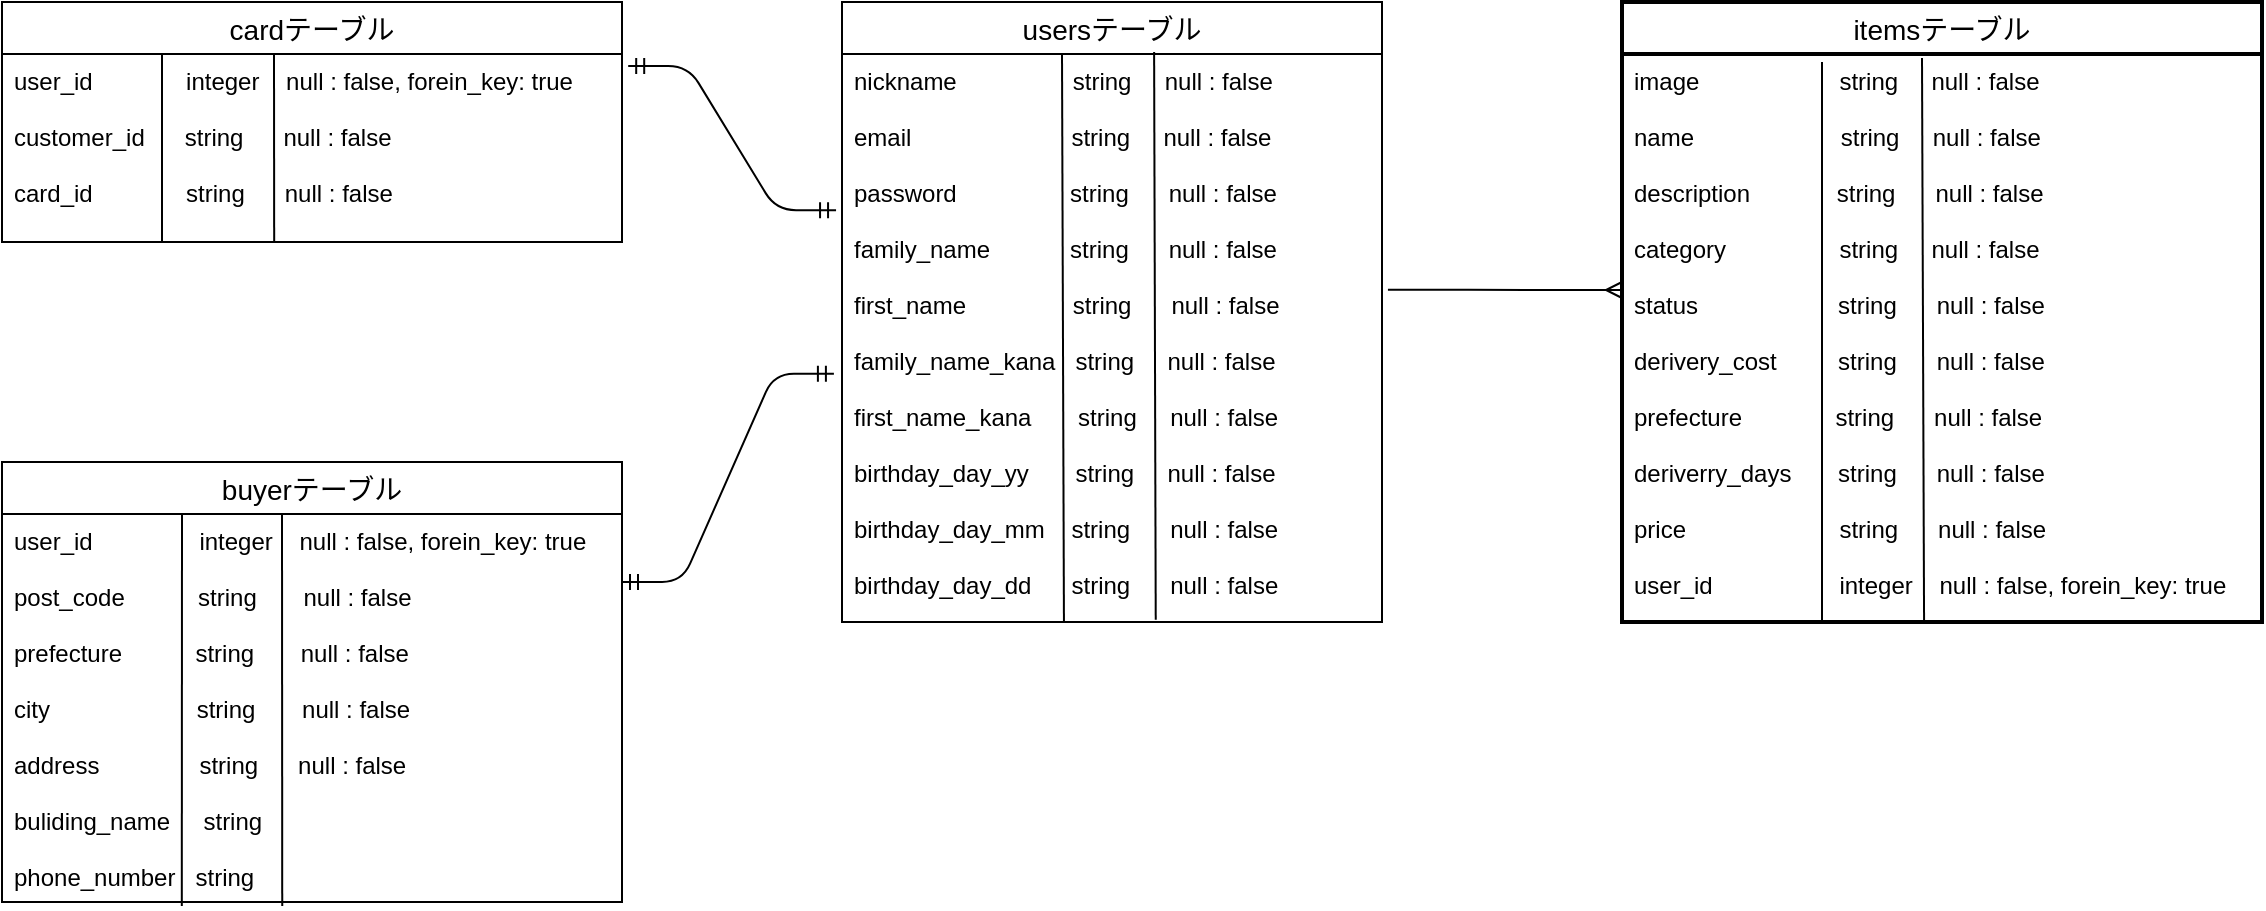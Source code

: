 <mxfile version="14.2.4" type="embed">
    <diagram id="WGAppKsVnmHuwUmyr0Xn" name="ページ1">
        <mxGraphModel dx="266" dy="680" grid="1" gridSize="10" guides="1" tooltips="1" connect="1" arrows="1" fold="1" page="1" pageScale="1" pageWidth="850" pageHeight="1100" math="0" shadow="0">
            <root>
                <mxCell id="0"/>
                <mxCell id="1" parent="0"/>
                <mxCell id="2" value="usersテーブル" style="swimlane;fontStyle=0;childLayout=stackLayout;horizontal=1;startSize=26;horizontalStack=0;resizeParent=1;resizeParentMax=0;resizeLast=0;collapsible=1;marginBottom=0;align=center;fontSize=14;" parent="1" vertex="1">
                    <mxGeometry x="490" y="160" width="270" height="310" as="geometry"/>
                </mxCell>
                <mxCell id="13" value="" style="endArrow=none;html=1;rounded=0;exitX=0.578;exitY=-0.033;exitDx=0;exitDy=0;exitPerimeter=0;entryX=0.581;entryY=0.996;entryDx=0;entryDy=0;entryPerimeter=0;" parent="2" target="5" edge="1">
                    <mxGeometry relative="1" as="geometry">
                        <mxPoint x="156.06" y="25.01" as="sourcePoint"/>
                        <mxPoint x="320" y="26" as="targetPoint"/>
                    </mxGeometry>
                </mxCell>
                <mxCell id="11" value="" style="endArrow=none;html=1;rounded=0;entryX=0.411;entryY=1;entryDx=0;entryDy=0;entryPerimeter=0;" parent="2" target="5" edge="1">
                    <mxGeometry relative="1" as="geometry">
                        <mxPoint x="110" y="26" as="sourcePoint"/>
                        <mxPoint x="110" y="100" as="targetPoint"/>
                    </mxGeometry>
                </mxCell>
                <mxCell id="5" value="nickname  　　　　 string     null : false&#10;&#10;email                        string     null : false&#10;&#10;password                 string      null : false&#10;&#10;family_name            string      null : false&#10;&#10;first_name                string      null : false&#10;&#10;family_name_kana   string     null : false&#10;&#10;first_name_kana       string     null : false&#10;&#10;birthday_day_yy       string     null : false&#10;&#10;birthday_day_mm    string      null : false&#10;&#10;birthday_day_dd      string      null : false&#10;" style="text;strokeColor=none;fillColor=none;spacingLeft=4;spacingRight=4;overflow=hidden;rotatable=0;points=[[0,0.5],[1,0.5]];portConstraint=eastwest;fontSize=12;" parent="2" vertex="1">
                    <mxGeometry y="26" width="270" height="284" as="geometry"/>
                </mxCell>
                <mxCell id="14" value="itemsテーブル" style="swimlane;fontStyle=0;childLayout=stackLayout;horizontal=1;startSize=26;horizontalStack=0;resizeParent=1;resizeParentMax=0;resizeLast=0;collapsible=1;marginBottom=0;align=center;fontSize=14;strokeWidth=2;" parent="1" vertex="1">
                    <mxGeometry x="880" y="160" width="320" height="310" as="geometry"/>
                </mxCell>
                <mxCell id="20" value="" style="endArrow=none;html=1;rounded=0;entryX=0.472;entryY=1.003;entryDx=0;entryDy=0;entryPerimeter=0;" edge="1" parent="14" target="17">
                    <mxGeometry relative="1" as="geometry">
                        <mxPoint x="150" y="28" as="sourcePoint"/>
                        <mxPoint x="150" y="290" as="targetPoint"/>
                    </mxGeometry>
                </mxCell>
                <mxCell id="17" value="image                     string     null : false&#10;&#10;name                      string     null : false &#10;&#10;description             string      null : false &#10;&#10;category                 string     null : false &#10;&#10;status                     string      null : false&#10;&#10;derivery_cost　　  string      null : false &#10;&#10;prefecture              string      null : false&#10;&#10;deriverry_days       string      null : false&#10;&#10;price                       string      null : false&#10;&#10;user_id                   integer    null : false, forein_key: true&#10;" style="text;strokeColor=none;fillColor=none;spacingLeft=4;spacingRight=4;overflow=hidden;rotatable=0;points=[[0,0.5],[1,0.5]];portConstraint=eastwest;fontSize=12;" parent="14" vertex="1">
                    <mxGeometry y="26" width="320" height="284" as="geometry"/>
                </mxCell>
                <mxCell id="21" value="cardテーブル" style="swimlane;fontStyle=0;childLayout=stackLayout;horizontal=1;startSize=26;horizontalStack=0;resizeParent=1;resizeParentMax=0;resizeLast=0;collapsible=1;marginBottom=0;align=center;fontSize=14;" vertex="1" parent="1">
                    <mxGeometry x="70" y="160" width="310" height="120" as="geometry"/>
                </mxCell>
                <mxCell id="26" value="" style="endArrow=none;html=1;rounded=0;" edge="1" parent="21">
                    <mxGeometry relative="1" as="geometry">
                        <mxPoint x="80" y="26" as="sourcePoint"/>
                        <mxPoint x="80" y="120" as="targetPoint"/>
                    </mxGeometry>
                </mxCell>
                <mxCell id="38" value="" style="endArrow=none;html=1;rounded=0;entryX=0.439;entryY=1;entryDx=0;entryDy=0;entryPerimeter=0;" edge="1" parent="21" target="24">
                    <mxGeometry relative="1" as="geometry">
                        <mxPoint x="136" y="26" as="sourcePoint"/>
                        <mxPoint x="300" y="26" as="targetPoint"/>
                    </mxGeometry>
                </mxCell>
                <mxCell id="24" value="user_id              integer    null : false, forein_key: true&#10;&#10;customer_id      string      null : false&#10;&#10;card_id              string      null : false" style="text;strokeColor=none;fillColor=none;spacingLeft=4;spacingRight=4;overflow=hidden;rotatable=0;points=[[0,0.5],[1,0.5]];portConstraint=eastwest;fontSize=12;" vertex="1" parent="21">
                    <mxGeometry y="26" width="310" height="94" as="geometry"/>
                </mxCell>
                <mxCell id="28" value="buyerテーブル" style="swimlane;fontStyle=0;childLayout=stackLayout;horizontal=1;startSize=26;horizontalStack=0;resizeParent=1;resizeParentMax=0;resizeLast=0;collapsible=1;marginBottom=0;align=center;fontSize=14;" vertex="1" parent="1">
                    <mxGeometry x="70" y="390" width="310" height="220" as="geometry"/>
                </mxCell>
                <mxCell id="34" value="" style="endArrow=none;html=1;rounded=0;" edge="1" parent="28">
                    <mxGeometry relative="1" as="geometry">
                        <mxPoint x="90" y="26" as="sourcePoint"/>
                        <mxPoint x="250" y="26" as="targetPoint"/>
                    </mxGeometry>
                </mxCell>
                <mxCell id="35" value="" style="endArrow=none;html=1;rounded=0;entryX=0.29;entryY=1.01;entryDx=0;entryDy=0;entryPerimeter=0;" edge="1" parent="28" target="31">
                    <mxGeometry relative="1" as="geometry">
                        <mxPoint x="90" y="26" as="sourcePoint"/>
                        <mxPoint x="250" y="26" as="targetPoint"/>
                    </mxGeometry>
                </mxCell>
                <mxCell id="36" value="" style="endArrow=none;html=1;rounded=0;entryX=0.452;entryY=1.01;entryDx=0;entryDy=0;entryPerimeter=0;" edge="1" parent="28" target="31">
                    <mxGeometry relative="1" as="geometry">
                        <mxPoint x="140" y="26" as="sourcePoint"/>
                        <mxPoint x="300" y="26" as="targetPoint"/>
                    </mxGeometry>
                </mxCell>
                <mxCell id="31" value="user_id                integer    null : false, forein_key: true  &#10;&#10;post_code           string       null : false&#10;&#10;prefecture           string       null : false&#10;&#10;city                      string       null : false&#10;   &#10;address               string      null : false&#10;  &#10;buliding_name     string   &#10;&#10;phone_number   string" style="text;strokeColor=none;fillColor=none;spacingLeft=4;spacingRight=4;overflow=hidden;rotatable=0;points=[[0,0.5],[1,0.5]];portConstraint=eastwest;fontSize=12;" vertex="1" parent="28">
                    <mxGeometry y="26" width="310" height="194" as="geometry"/>
                </mxCell>
                <mxCell id="41" value="" style="edgeStyle=entityRelationEdgeStyle;fontSize=12;html=1;endArrow=ERmandOne;startArrow=ERmandOne;entryX=-0.015;entryY=0.563;entryDx=0;entryDy=0;entryPerimeter=0;" edge="1" parent="1" target="5">
                    <mxGeometry width="100" height="100" relative="1" as="geometry">
                        <mxPoint x="380" y="450" as="sourcePoint"/>
                        <mxPoint x="480" y="350" as="targetPoint"/>
                    </mxGeometry>
                </mxCell>
                <mxCell id="42" value="" style="edgeStyle=entityRelationEdgeStyle;fontSize=12;html=1;endArrow=ERmandOne;startArrow=ERmandOne;exitX=1.01;exitY=0.064;exitDx=0;exitDy=0;exitPerimeter=0;entryX=-0.011;entryY=0.275;entryDx=0;entryDy=0;entryPerimeter=0;" edge="1" parent="1" source="24" target="5">
                    <mxGeometry width="100" height="100" relative="1" as="geometry">
                        <mxPoint x="350" y="350" as="sourcePoint"/>
                        <mxPoint x="450" y="250" as="targetPoint"/>
                    </mxGeometry>
                </mxCell>
                <mxCell id="43" value="" style="edgeStyle=entityRelationEdgeStyle;fontSize=12;html=1;endArrow=ERmany;exitX=1.011;exitY=0.415;exitDx=0;exitDy=0;exitPerimeter=0;" edge="1" parent="1" source="5">
                    <mxGeometry width="100" height="100" relative="1" as="geometry">
                        <mxPoint x="750" y="370" as="sourcePoint"/>
                        <mxPoint x="880" y="304" as="targetPoint"/>
                    </mxGeometry>
                </mxCell>
                <mxCell id="47" value="" style="endArrow=none;html=1;rounded=0;" edge="1" parent="1">
                    <mxGeometry relative="1" as="geometry">
                        <mxPoint x="980" y="190" as="sourcePoint"/>
                        <mxPoint x="980" y="469" as="targetPoint"/>
                    </mxGeometry>
                </mxCell>
            </root>
        </mxGraphModel>
    </diagram>
</mxfile>